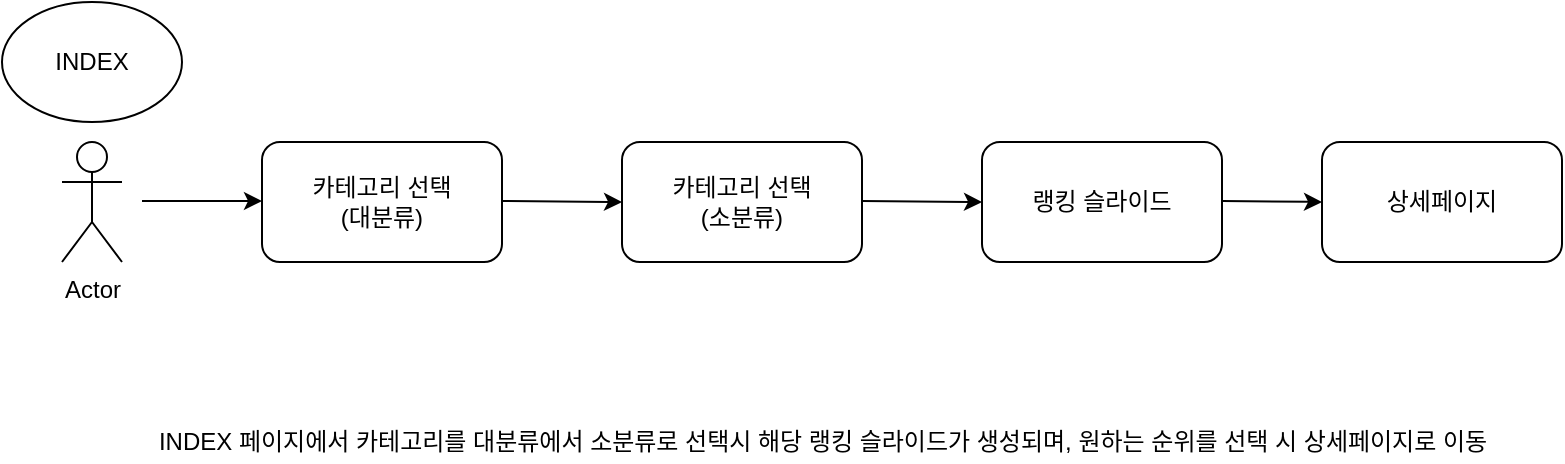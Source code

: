 <mxfile version="14.7.2" type="device"><diagram id="aSleKiYYHYRtsro7J9Ub" name="Page-1"><mxGraphModel dx="1422" dy="762" grid="1" gridSize="10" guides="1" tooltips="1" connect="1" arrows="1" fold="1" page="1" pageScale="1" pageWidth="827" pageHeight="1169" math="0" shadow="0"><root><mxCell id="0"/><mxCell id="1" parent="0"/><mxCell id="wS-MqKuhl8ro1JkHuqYt-4" value="INDEX" style="ellipse;whiteSpace=wrap;html=1;" vertex="1" parent="1"><mxGeometry x="10" y="200" width="90" height="60" as="geometry"/></mxCell><mxCell id="wS-MqKuhl8ro1JkHuqYt-6" value="Actor" style="shape=umlActor;verticalLabelPosition=bottom;verticalAlign=top;html=1;outlineConnect=0;" vertex="1" parent="1"><mxGeometry x="40" y="270" width="30" height="60" as="geometry"/></mxCell><mxCell id="wS-MqKuhl8ro1JkHuqYt-7" value="카테고리 선택&lt;br&gt;(대분류)" style="rounded=1;whiteSpace=wrap;html=1;" vertex="1" parent="1"><mxGeometry x="140" y="270" width="120" height="60" as="geometry"/></mxCell><mxCell id="wS-MqKuhl8ro1JkHuqYt-8" value="카테고리 선택&lt;br&gt;(소분류)" style="rounded=1;whiteSpace=wrap;html=1;" vertex="1" parent="1"><mxGeometry x="320" y="270" width="120" height="60" as="geometry"/></mxCell><mxCell id="wS-MqKuhl8ro1JkHuqYt-9" value="랭킹 슬라이드" style="rounded=1;whiteSpace=wrap;html=1;" vertex="1" parent="1"><mxGeometry x="500" y="270" width="120" height="60" as="geometry"/></mxCell><mxCell id="wS-MqKuhl8ro1JkHuqYt-10" value="상세페이지" style="rounded=1;whiteSpace=wrap;html=1;" vertex="1" parent="1"><mxGeometry x="670" y="270" width="120" height="60" as="geometry"/></mxCell><mxCell id="wS-MqKuhl8ro1JkHuqYt-11" value="" style="endArrow=classic;html=1;" edge="1" parent="1"><mxGeometry width="50" height="50" relative="1" as="geometry"><mxPoint x="80" y="299.5" as="sourcePoint"/><mxPoint x="140" y="299.5" as="targetPoint"/></mxGeometry></mxCell><mxCell id="wS-MqKuhl8ro1JkHuqYt-13" value="" style="endArrow=classic;html=1;entryX=0;entryY=0.5;entryDx=0;entryDy=0;" edge="1" parent="1" target="wS-MqKuhl8ro1JkHuqYt-8"><mxGeometry width="50" height="50" relative="1" as="geometry"><mxPoint x="260" y="299.5" as="sourcePoint"/><mxPoint x="310" y="299.5" as="targetPoint"/></mxGeometry></mxCell><mxCell id="wS-MqKuhl8ro1JkHuqYt-14" value="" style="endArrow=classic;html=1;" edge="1" parent="1"><mxGeometry width="50" height="50" relative="1" as="geometry"><mxPoint x="440" y="299.5" as="sourcePoint"/><mxPoint x="500" y="300" as="targetPoint"/></mxGeometry></mxCell><mxCell id="wS-MqKuhl8ro1JkHuqYt-16" value="INDEX 페이지에서 카테고리를 대분류에서 소분류로 선택시 해당 랭킹 슬라이드가 생성되며, 원하는 순위를 선택 시 상세페이지로 이동" style="text;html=1;align=center;verticalAlign=middle;resizable=0;points=[];autosize=1;strokeColor=none;" vertex="1" parent="1"><mxGeometry x="55" y="410" width="730" height="20" as="geometry"/></mxCell><mxCell id="wS-MqKuhl8ro1JkHuqYt-17" value="" style="endArrow=classic;html=1;" edge="1" parent="1"><mxGeometry width="50" height="50" relative="1" as="geometry"><mxPoint x="620" y="299.5" as="sourcePoint"/><mxPoint x="670" y="300" as="targetPoint"/></mxGeometry></mxCell></root></mxGraphModel></diagram></mxfile>